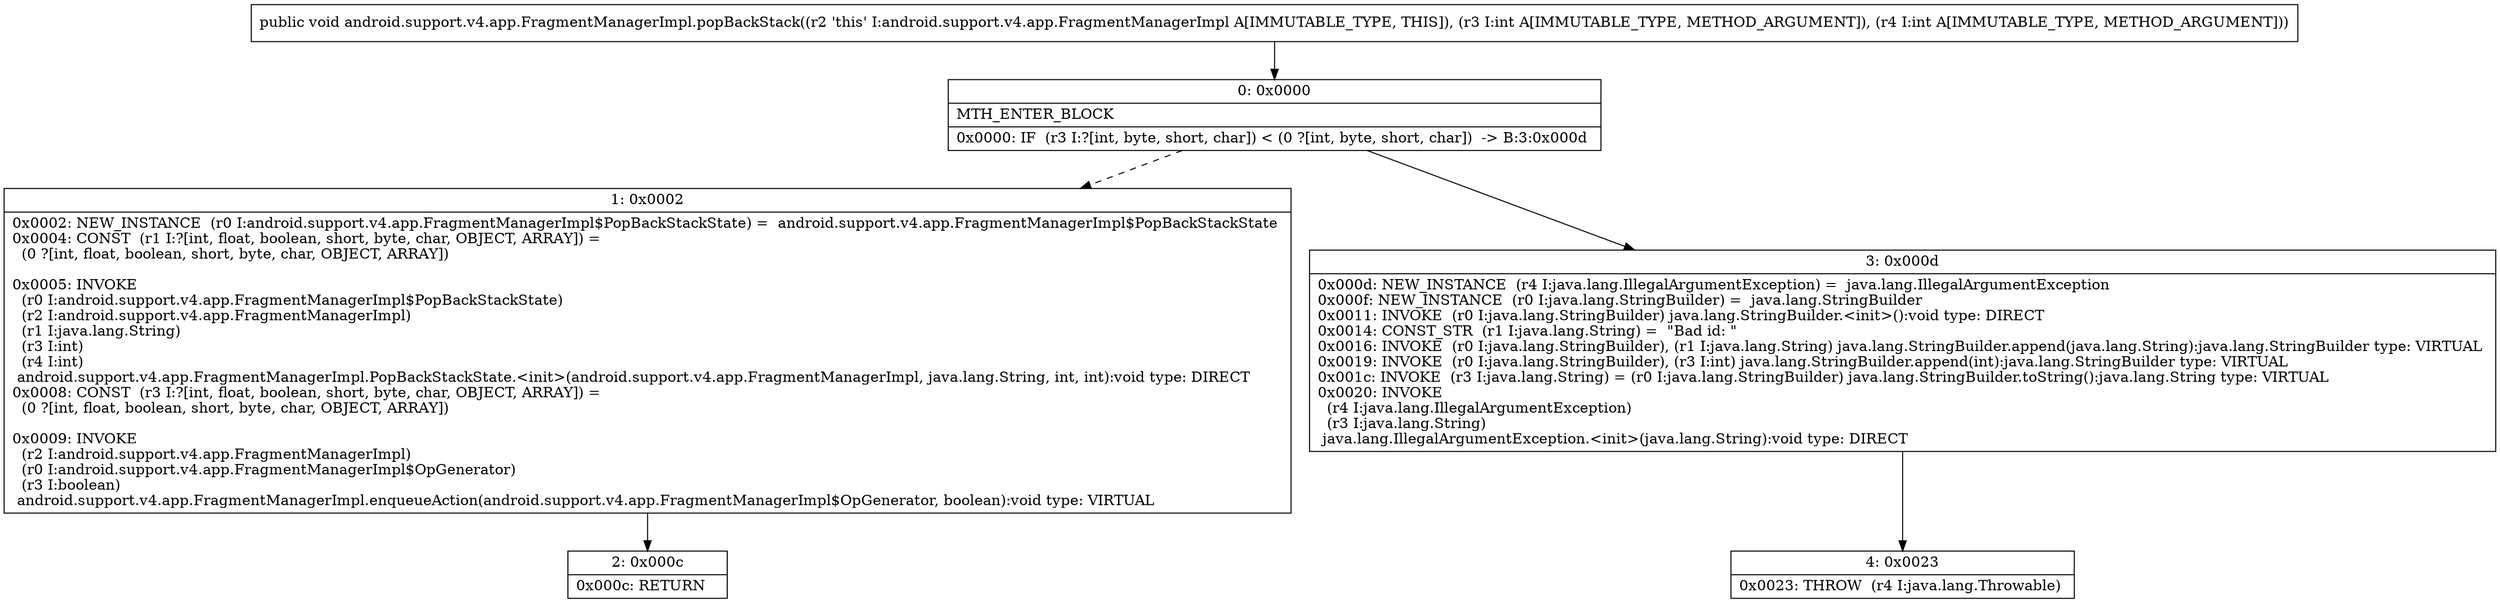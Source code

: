 digraph "CFG forandroid.support.v4.app.FragmentManagerImpl.popBackStack(II)V" {
Node_0 [shape=record,label="{0\:\ 0x0000|MTH_ENTER_BLOCK\l|0x0000: IF  (r3 I:?[int, byte, short, char]) \< (0 ?[int, byte, short, char])  \-\> B:3:0x000d \l}"];
Node_1 [shape=record,label="{1\:\ 0x0002|0x0002: NEW_INSTANCE  (r0 I:android.support.v4.app.FragmentManagerImpl$PopBackStackState) =  android.support.v4.app.FragmentManagerImpl$PopBackStackState \l0x0004: CONST  (r1 I:?[int, float, boolean, short, byte, char, OBJECT, ARRAY]) = \l  (0 ?[int, float, boolean, short, byte, char, OBJECT, ARRAY])\l \l0x0005: INVOKE  \l  (r0 I:android.support.v4.app.FragmentManagerImpl$PopBackStackState)\l  (r2 I:android.support.v4.app.FragmentManagerImpl)\l  (r1 I:java.lang.String)\l  (r3 I:int)\l  (r4 I:int)\l android.support.v4.app.FragmentManagerImpl.PopBackStackState.\<init\>(android.support.v4.app.FragmentManagerImpl, java.lang.String, int, int):void type: DIRECT \l0x0008: CONST  (r3 I:?[int, float, boolean, short, byte, char, OBJECT, ARRAY]) = \l  (0 ?[int, float, boolean, short, byte, char, OBJECT, ARRAY])\l \l0x0009: INVOKE  \l  (r2 I:android.support.v4.app.FragmentManagerImpl)\l  (r0 I:android.support.v4.app.FragmentManagerImpl$OpGenerator)\l  (r3 I:boolean)\l android.support.v4.app.FragmentManagerImpl.enqueueAction(android.support.v4.app.FragmentManagerImpl$OpGenerator, boolean):void type: VIRTUAL \l}"];
Node_2 [shape=record,label="{2\:\ 0x000c|0x000c: RETURN   \l}"];
Node_3 [shape=record,label="{3\:\ 0x000d|0x000d: NEW_INSTANCE  (r4 I:java.lang.IllegalArgumentException) =  java.lang.IllegalArgumentException \l0x000f: NEW_INSTANCE  (r0 I:java.lang.StringBuilder) =  java.lang.StringBuilder \l0x0011: INVOKE  (r0 I:java.lang.StringBuilder) java.lang.StringBuilder.\<init\>():void type: DIRECT \l0x0014: CONST_STR  (r1 I:java.lang.String) =  \"Bad id: \" \l0x0016: INVOKE  (r0 I:java.lang.StringBuilder), (r1 I:java.lang.String) java.lang.StringBuilder.append(java.lang.String):java.lang.StringBuilder type: VIRTUAL \l0x0019: INVOKE  (r0 I:java.lang.StringBuilder), (r3 I:int) java.lang.StringBuilder.append(int):java.lang.StringBuilder type: VIRTUAL \l0x001c: INVOKE  (r3 I:java.lang.String) = (r0 I:java.lang.StringBuilder) java.lang.StringBuilder.toString():java.lang.String type: VIRTUAL \l0x0020: INVOKE  \l  (r4 I:java.lang.IllegalArgumentException)\l  (r3 I:java.lang.String)\l java.lang.IllegalArgumentException.\<init\>(java.lang.String):void type: DIRECT \l}"];
Node_4 [shape=record,label="{4\:\ 0x0023|0x0023: THROW  (r4 I:java.lang.Throwable) \l}"];
MethodNode[shape=record,label="{public void android.support.v4.app.FragmentManagerImpl.popBackStack((r2 'this' I:android.support.v4.app.FragmentManagerImpl A[IMMUTABLE_TYPE, THIS]), (r3 I:int A[IMMUTABLE_TYPE, METHOD_ARGUMENT]), (r4 I:int A[IMMUTABLE_TYPE, METHOD_ARGUMENT])) }"];
MethodNode -> Node_0;
Node_0 -> Node_1[style=dashed];
Node_0 -> Node_3;
Node_1 -> Node_2;
Node_3 -> Node_4;
}


